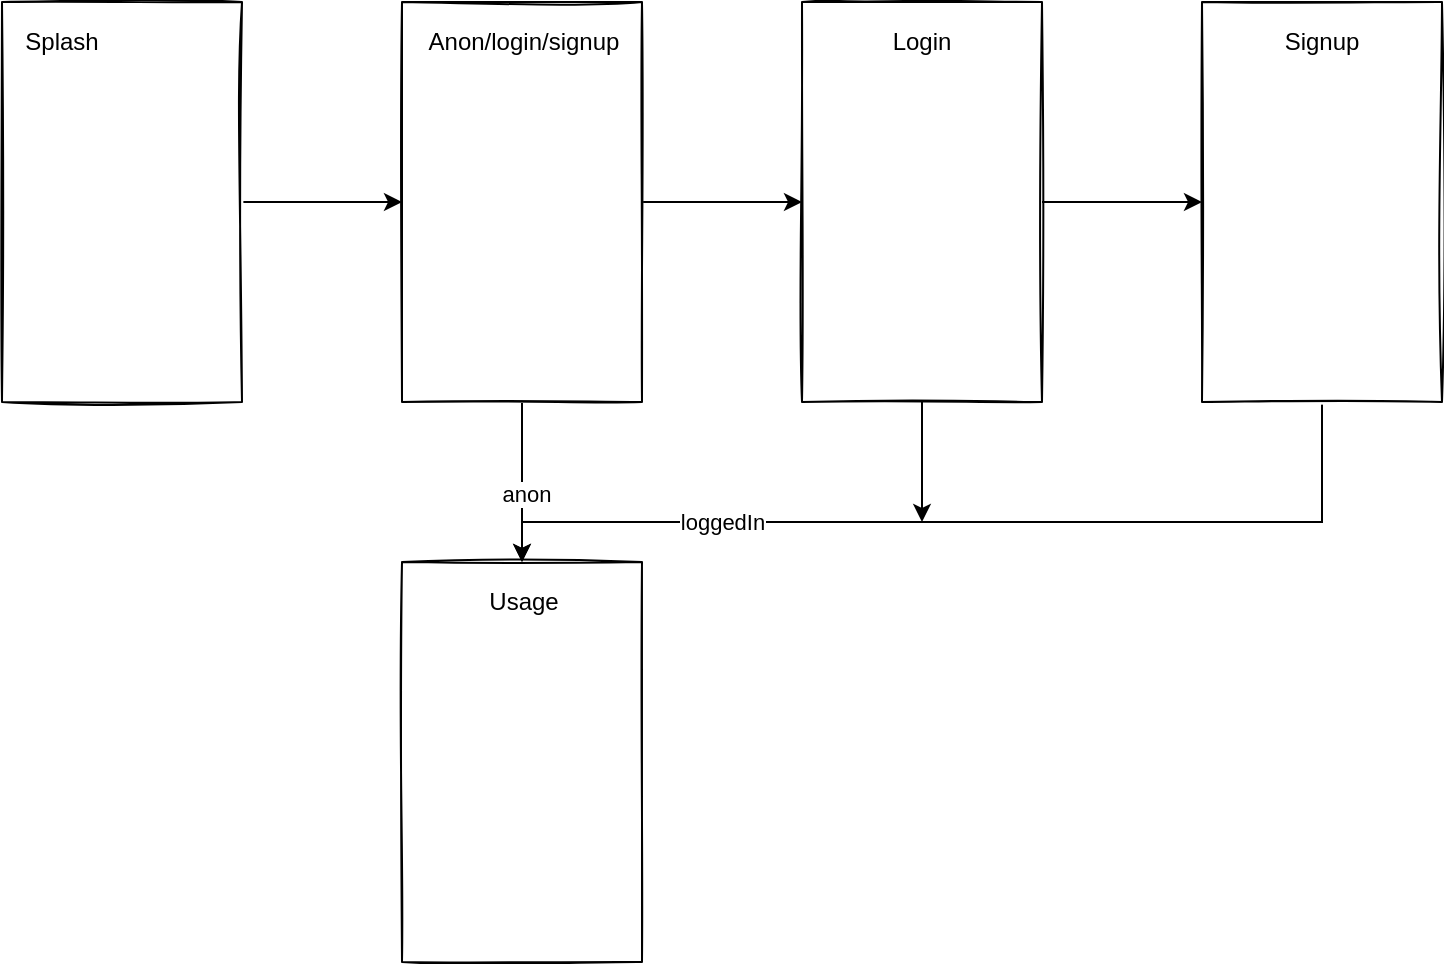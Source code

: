 <mxfile version="14.5.4" type="device"><diagram id="n8v7HBOZi6n04-LZQM4y" name="Page-1"><mxGraphModel dx="1337" dy="739" grid="1" gridSize="10" guides="1" tooltips="1" connect="1" arrows="1" fold="1" page="1" pageScale="1" pageWidth="583" pageHeight="827" math="0" shadow="0"><root><mxCell id="0"/><mxCell id="1" parent="0"/><mxCell id="aBolZPB5It4ALuUjXrh2-8" value="" style="edgeStyle=orthogonalEdgeStyle;rounded=0;orthogonalLoop=1;jettySize=auto;html=1;" edge="1" parent="1" source="aBolZPB5It4ALuUjXrh2-3" target="aBolZPB5It4ALuUjXrh2-7"><mxGeometry relative="1" as="geometry"/></mxCell><mxCell id="aBolZPB5It4ALuUjXrh2-3" value="" style="rounded=0;whiteSpace=wrap;html=1;shadow=0;sketch=1;glass=0;" vertex="1" parent="1"><mxGeometry x="40" y="40" width="120" height="200" as="geometry"/></mxCell><mxCell id="aBolZPB5It4ALuUjXrh2-4" value="Splash" style="text;html=1;strokeColor=none;fillColor=none;align=center;verticalAlign=middle;whiteSpace=wrap;rounded=0;" vertex="1" parent="1"><mxGeometry x="50" y="50" width="40" height="20" as="geometry"/></mxCell><mxCell id="aBolZPB5It4ALuUjXrh2-11" value="" style="edgeStyle=orthogonalEdgeStyle;rounded=0;orthogonalLoop=1;jettySize=auto;html=1;" edge="1" parent="1" source="aBolZPB5It4ALuUjXrh2-7" target="aBolZPB5It4ALuUjXrh2-10"><mxGeometry relative="1" as="geometry"/></mxCell><mxCell id="aBolZPB5It4ALuUjXrh2-14" value="" style="edgeStyle=orthogonalEdgeStyle;rounded=0;orthogonalLoop=1;jettySize=auto;html=1;" edge="1" parent="1" source="aBolZPB5It4ALuUjXrh2-7" target="aBolZPB5It4ALuUjXrh2-13"><mxGeometry relative="1" as="geometry"/></mxCell><mxCell id="aBolZPB5It4ALuUjXrh2-16" value="anon" style="edgeLabel;html=1;align=center;verticalAlign=middle;resizable=0;points=[];" vertex="1" connectable="0" parent="aBolZPB5It4ALuUjXrh2-14"><mxGeometry x="0.145" y="2" relative="1" as="geometry"><mxPoint as="offset"/></mxGeometry></mxCell><mxCell id="aBolZPB5It4ALuUjXrh2-7" value="" style="rounded=0;whiteSpace=wrap;html=1;shadow=0;sketch=1;glass=0;" vertex="1" parent="1"><mxGeometry x="240" y="40" width="120" height="200" as="geometry"/></mxCell><mxCell id="aBolZPB5It4ALuUjXrh2-9" value="Anon/login/signup" style="text;html=1;strokeColor=none;fillColor=none;align=center;verticalAlign=middle;whiteSpace=wrap;rounded=0;" vertex="1" parent="1"><mxGeometry x="252" y="50" width="98" height="20" as="geometry"/></mxCell><mxCell id="aBolZPB5It4ALuUjXrh2-18" value="" style="edgeStyle=orthogonalEdgeStyle;rounded=0;orthogonalLoop=1;jettySize=auto;html=1;" edge="1" parent="1" source="aBolZPB5It4ALuUjXrh2-10" target="aBolZPB5It4ALuUjXrh2-17"><mxGeometry relative="1" as="geometry"/></mxCell><mxCell id="aBolZPB5It4ALuUjXrh2-23" value="" style="edgeStyle=orthogonalEdgeStyle;rounded=0;orthogonalLoop=1;jettySize=auto;html=1;" edge="1" parent="1" source="aBolZPB5It4ALuUjXrh2-10"><mxGeometry relative="1" as="geometry"><mxPoint x="500" y="300" as="targetPoint"/></mxGeometry></mxCell><mxCell id="aBolZPB5It4ALuUjXrh2-10" value="" style="rounded=0;whiteSpace=wrap;html=1;shadow=0;sketch=1;glass=0;" vertex="1" parent="1"><mxGeometry x="440" y="40" width="120" height="200" as="geometry"/></mxCell><mxCell id="aBolZPB5It4ALuUjXrh2-12" value="Login" style="text;html=1;strokeColor=none;fillColor=none;align=center;verticalAlign=middle;whiteSpace=wrap;rounded=0;" vertex="1" parent="1"><mxGeometry x="451" y="50" width="98" height="20" as="geometry"/></mxCell><mxCell id="aBolZPB5It4ALuUjXrh2-13" value="" style="rounded=0;whiteSpace=wrap;html=1;shadow=0;sketch=1;glass=0;" vertex="1" parent="1"><mxGeometry x="240" y="320" width="120" height="200" as="geometry"/></mxCell><mxCell id="aBolZPB5It4ALuUjXrh2-15" value="Usage" style="text;html=1;strokeColor=none;fillColor=none;align=center;verticalAlign=middle;whiteSpace=wrap;rounded=0;" vertex="1" parent="1"><mxGeometry x="252" y="330" width="98" height="20" as="geometry"/></mxCell><mxCell id="aBolZPB5It4ALuUjXrh2-20" value="" style="edgeStyle=orthogonalEdgeStyle;rounded=0;orthogonalLoop=1;jettySize=auto;html=1;entryX=0.5;entryY=0;entryDx=0;entryDy=0;" edge="1" parent="1" source="aBolZPB5It4ALuUjXrh2-17" target="aBolZPB5It4ALuUjXrh2-13"><mxGeometry relative="1" as="geometry"><mxPoint x="700" y="320" as="targetPoint"/><Array as="points"><mxPoint x="700" y="300"/><mxPoint x="300" y="300"/></Array></mxGeometry></mxCell><mxCell id="aBolZPB5It4ALuUjXrh2-21" value="loggedIn" style="edgeLabel;html=1;align=center;verticalAlign=middle;resizable=0;points=[];" vertex="1" connectable="0" parent="aBolZPB5It4ALuUjXrh2-20"><mxGeometry x="-0.927" relative="1" as="geometry"><mxPoint x="-300" y="42.4" as="offset"/></mxGeometry></mxCell><mxCell id="aBolZPB5It4ALuUjXrh2-17" value="" style="rounded=0;whiteSpace=wrap;html=1;shadow=0;sketch=1;glass=0;" vertex="1" parent="1"><mxGeometry x="640" y="40" width="120" height="200" as="geometry"/></mxCell><mxCell id="aBolZPB5It4ALuUjXrh2-24" value="Signup" style="text;html=1;strokeColor=none;fillColor=none;align=center;verticalAlign=middle;whiteSpace=wrap;rounded=0;" vertex="1" parent="1"><mxGeometry x="651" y="50" width="98" height="20" as="geometry"/></mxCell></root></mxGraphModel></diagram></mxfile>
